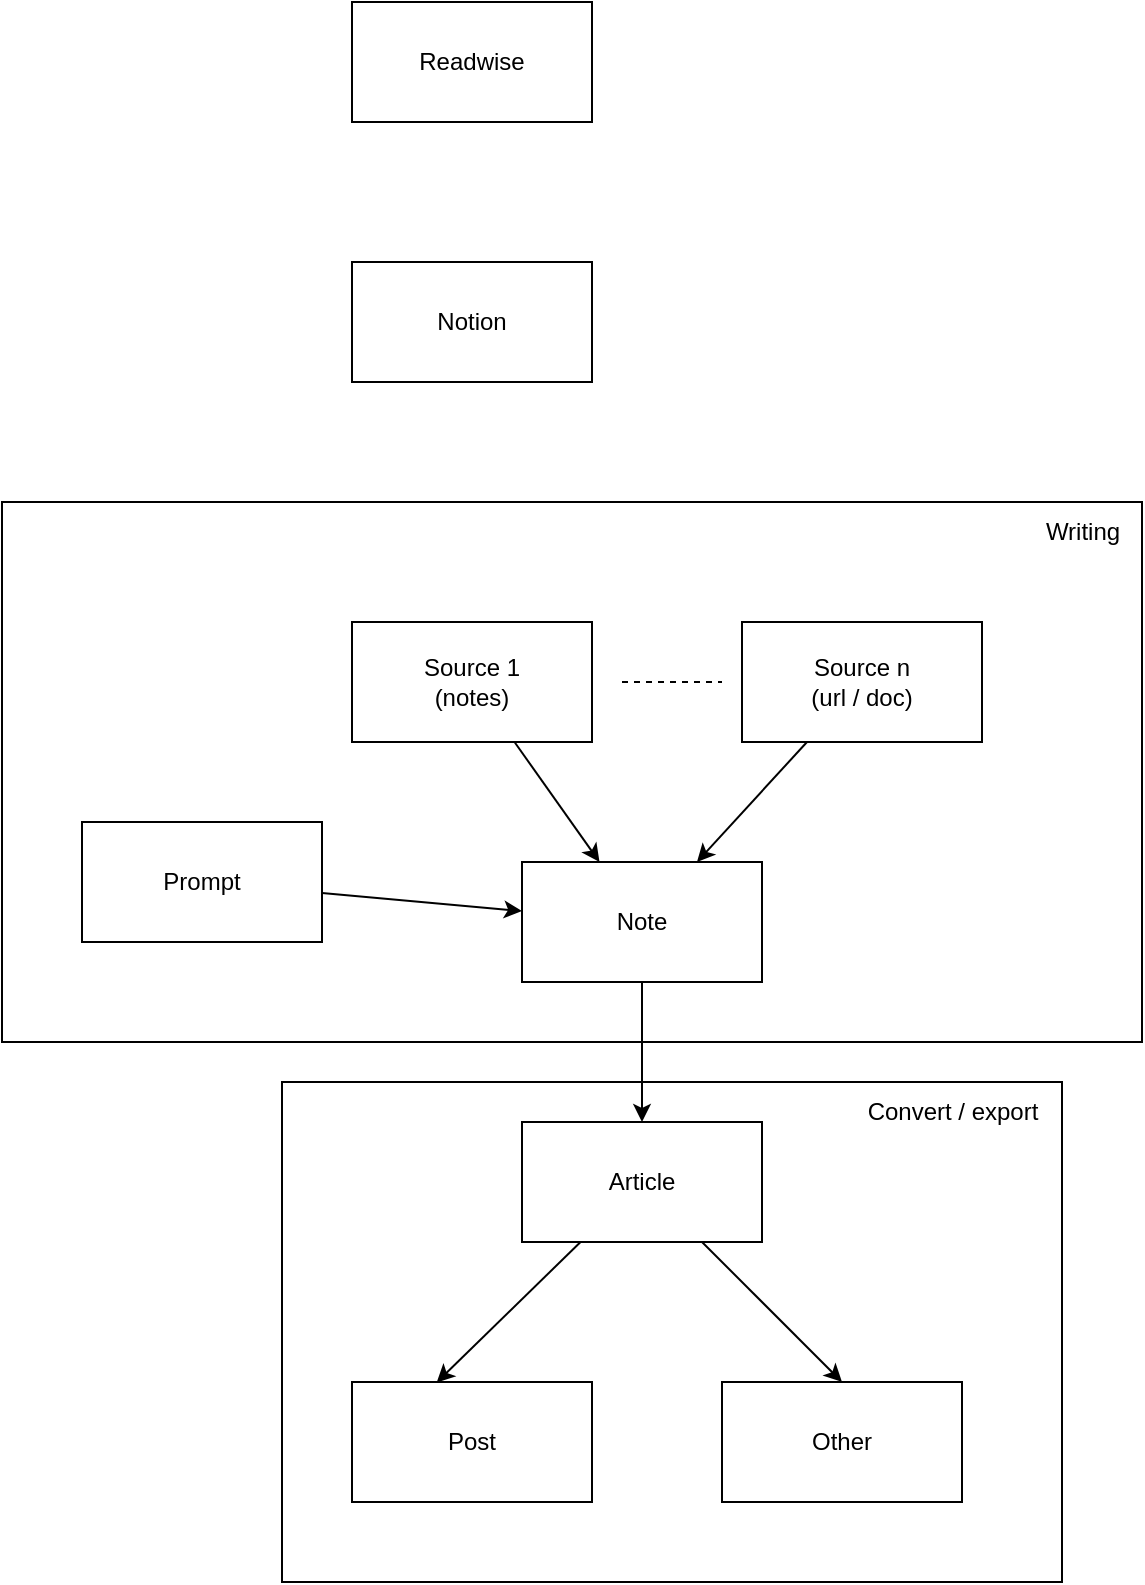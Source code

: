 <mxfile>
    <diagram id="g07NGzWZ9xW-L5TYPaJM" name="Page-1">
        <mxGraphModel dx="884" dy="896" grid="1" gridSize="10" guides="1" tooltips="1" connect="1" arrows="1" fold="1" page="1" pageScale="1" pageWidth="850" pageHeight="1100" math="0" shadow="0">
            <root>
                <mxCell id="0"/>
                <mxCell id="1" parent="0"/>
                <mxCell id="2" value="Readwise" style="rounded=0;whiteSpace=wrap;html=1;" vertex="1" parent="1">
                    <mxGeometry x="305" y="70" width="120" height="60" as="geometry"/>
                </mxCell>
                <mxCell id="3" value="Notion" style="rounded=0;whiteSpace=wrap;html=1;" vertex="1" parent="1">
                    <mxGeometry x="305" y="200" width="120" height="60" as="geometry"/>
                </mxCell>
                <mxCell id="18" style="edgeStyle=none;html=1;entryX=0.5;entryY=0;entryDx=0;entryDy=0;" edge="1" parent="1" source="4" target="6">
                    <mxGeometry relative="1" as="geometry"/>
                </mxCell>
                <mxCell id="4" value="Note" style="rounded=0;whiteSpace=wrap;html=1;" vertex="1" parent="1">
                    <mxGeometry x="390" y="500" width="120" height="60" as="geometry"/>
                </mxCell>
                <mxCell id="24" style="edgeStyle=none;html=1;entryX=0.353;entryY=0.004;entryDx=0;entryDy=0;entryPerimeter=0;" edge="1" parent="1" source="6" target="7">
                    <mxGeometry relative="1" as="geometry"/>
                </mxCell>
                <mxCell id="27" style="edgeStyle=none;html=1;entryX=0.5;entryY=0;entryDx=0;entryDy=0;" edge="1" parent="1" source="6" target="8">
                    <mxGeometry relative="1" as="geometry"/>
                </mxCell>
                <mxCell id="6" value="Article" style="rounded=0;whiteSpace=wrap;html=1;" vertex="1" parent="1">
                    <mxGeometry x="390" y="630" width="120" height="60" as="geometry"/>
                </mxCell>
                <mxCell id="7" value="Post" style="rounded=0;whiteSpace=wrap;html=1;" vertex="1" parent="1">
                    <mxGeometry x="305" y="760" width="120" height="60" as="geometry"/>
                </mxCell>
                <mxCell id="8" value="Other" style="rounded=0;whiteSpace=wrap;html=1;" vertex="1" parent="1">
                    <mxGeometry x="490" y="760" width="120" height="60" as="geometry"/>
                </mxCell>
                <mxCell id="16" style="edgeStyle=none;html=1;" edge="1" parent="1" source="10" target="4">
                    <mxGeometry relative="1" as="geometry"/>
                </mxCell>
                <mxCell id="10" value="Source 1&lt;br&gt;(notes)" style="rounded=0;whiteSpace=wrap;html=1;" vertex="1" parent="1">
                    <mxGeometry x="305" y="380" width="120" height="60" as="geometry"/>
                </mxCell>
                <mxCell id="17" style="edgeStyle=none;html=1;" edge="1" parent="1" source="11" target="4">
                    <mxGeometry relative="1" as="geometry"/>
                </mxCell>
                <mxCell id="11" value="Source n&lt;br&gt;(url / doc)" style="rounded=0;whiteSpace=wrap;html=1;" vertex="1" parent="1">
                    <mxGeometry x="500" y="380" width="120" height="60" as="geometry"/>
                </mxCell>
                <mxCell id="13" value="" style="endArrow=none;dashed=1;html=1;" edge="1" parent="1">
                    <mxGeometry width="50" height="50" relative="1" as="geometry">
                        <mxPoint x="440" y="410" as="sourcePoint"/>
                        <mxPoint x="490" y="410" as="targetPoint"/>
                    </mxGeometry>
                </mxCell>
                <mxCell id="15" style="edgeStyle=none;html=1;" edge="1" parent="1" source="14" target="4">
                    <mxGeometry relative="1" as="geometry"/>
                </mxCell>
                <mxCell id="14" value="Prompt" style="rounded=0;whiteSpace=wrap;html=1;" vertex="1" parent="1">
                    <mxGeometry x="170" y="480" width="120" height="60" as="geometry"/>
                </mxCell>
                <mxCell id="21" value="" style="rounded=0;whiteSpace=wrap;html=1;fillColor=none;" vertex="1" parent="1">
                    <mxGeometry x="130" y="320" width="570" height="270" as="geometry"/>
                </mxCell>
                <mxCell id="22" value="Writing" style="text;html=1;align=center;verticalAlign=middle;resizable=0;points=[];autosize=1;strokeColor=none;fillColor=none;" vertex="1" parent="1">
                    <mxGeometry x="640" y="320" width="60" height="30" as="geometry"/>
                </mxCell>
                <mxCell id="30" value="" style="rounded=0;whiteSpace=wrap;html=1;fillColor=none;" vertex="1" parent="1">
                    <mxGeometry x="270" y="610" width="390" height="250" as="geometry"/>
                </mxCell>
                <mxCell id="31" value="Convert / export" style="text;html=1;align=center;verticalAlign=middle;resizable=0;points=[];autosize=1;strokeColor=none;fillColor=none;" vertex="1" parent="1">
                    <mxGeometry x="550" y="610" width="110" height="30" as="geometry"/>
                </mxCell>
            </root>
        </mxGraphModel>
    </diagram>
</mxfile>